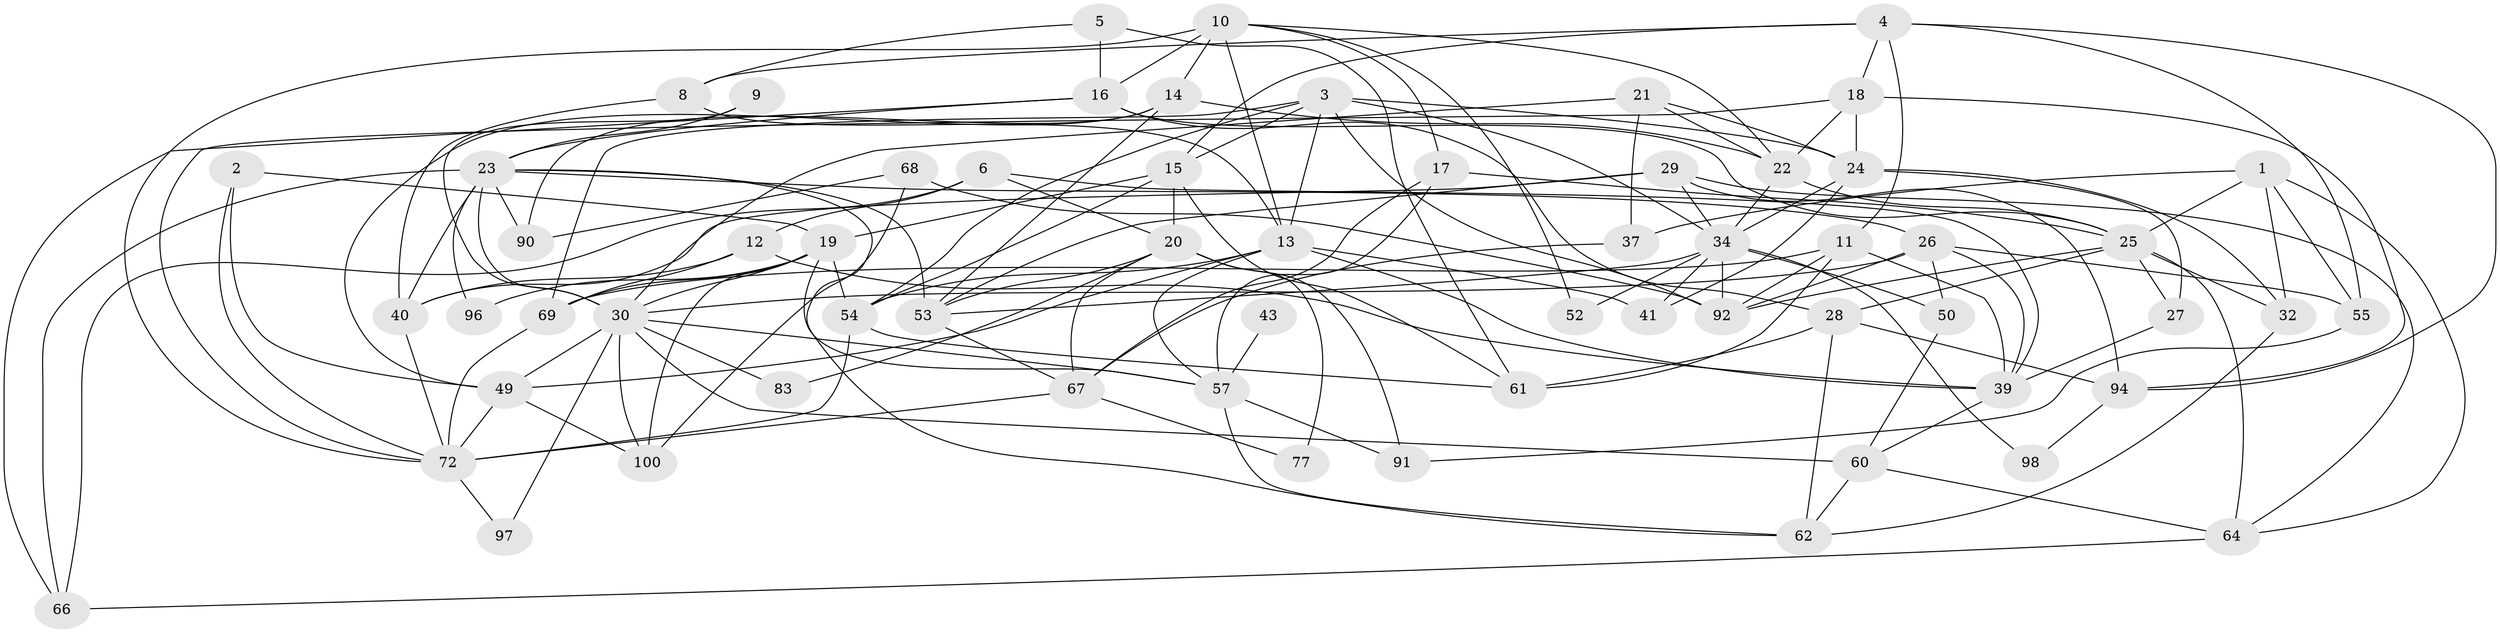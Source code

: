 // Generated by graph-tools (version 1.1) at 2025/24/03/03/25 07:24:03]
// undirected, 62 vertices, 155 edges
graph export_dot {
graph [start="1"]
  node [color=gray90,style=filled];
  1 [super="+35"];
  2;
  3 [super="+42"];
  4 [super="+58"];
  5;
  6 [super="+7"];
  8;
  9;
  10 [super="+31"];
  11 [super="+59"];
  12 [super="+85"];
  13 [super="+46"];
  14 [super="+38"];
  15 [super="+47"];
  16 [super="+48"];
  17;
  18 [super="+70"];
  19 [super="+80"];
  20 [super="+36"];
  21 [super="+78"];
  22 [super="+65"];
  23 [super="+84"];
  24 [super="+81"];
  25 [super="+51"];
  26 [super="+44"];
  27;
  28 [super="+71"];
  29 [super="+33"];
  30 [super="+56"];
  32;
  34 [super="+45"];
  37;
  39 [super="+74"];
  40 [super="+99"];
  41;
  43;
  49 [super="+88"];
  50;
  52;
  53 [super="+93"];
  54 [super="+87"];
  55 [super="+63"];
  57 [super="+82"];
  60 [super="+73"];
  61 [super="+75"];
  62 [super="+86"];
  64 [super="+95"];
  66;
  67 [super="+79"];
  68;
  69 [super="+76"];
  72 [super="+89"];
  77;
  83;
  90;
  91;
  92;
  94;
  96;
  97;
  98;
  100;
  1 -- 32;
  1 -- 64;
  1 -- 37;
  1 -- 25;
  1 -- 55;
  2 -- 49;
  2 -- 19;
  2 -- 72;
  3 -- 34;
  3 -- 69;
  3 -- 92;
  3 -- 13;
  3 -- 24;
  3 -- 54;
  3 -- 15;
  4 -- 94;
  4 -- 55;
  4 -- 8;
  4 -- 11 [weight=2];
  4 -- 15 [weight=2];
  4 -- 18;
  5 -- 8;
  5 -- 61;
  5 -- 16;
  6 -- 20;
  6 -- 66;
  6 -- 12;
  6 -- 39;
  8 -- 13;
  8 -- 40;
  9 -- 23;
  9 -- 30;
  10 -- 16 [weight=2];
  10 -- 13;
  10 -- 17;
  10 -- 52;
  10 -- 22;
  10 -- 14;
  10 -- 72;
  11 -- 92;
  11 -- 39;
  11 -- 69;
  11 -- 61;
  12 -- 69;
  12 -- 39;
  12 -- 40;
  13 -- 41;
  13 -- 54;
  13 -- 39;
  13 -- 57;
  13 -- 49;
  14 -- 22;
  14 -- 90;
  14 -- 53;
  14 -- 49;
  15 -- 54;
  15 -- 19;
  15 -- 20;
  15 -- 61;
  16 -- 23;
  16 -- 28;
  16 -- 66;
  16 -- 25;
  17 -- 25;
  17 -- 57;
  17 -- 67;
  18 -- 94;
  18 -- 24;
  18 -- 72;
  18 -- 22;
  19 -- 57;
  19 -- 69;
  19 -- 96;
  19 -- 100;
  19 -- 30;
  19 -- 54;
  20 -- 91;
  20 -- 83;
  20 -- 53;
  20 -- 77;
  20 -- 67;
  21 -- 30;
  21 -- 37;
  21 -- 24;
  21 -- 22;
  22 -- 34 [weight=2];
  22 -- 25;
  23 -- 30;
  23 -- 53;
  23 -- 96;
  23 -- 66;
  23 -- 90;
  23 -- 62;
  23 -- 26;
  23 -- 40;
  24 -- 32;
  24 -- 27;
  24 -- 41;
  24 -- 34;
  25 -- 92;
  25 -- 32;
  25 -- 64;
  25 -- 27;
  25 -- 28;
  26 -- 30;
  26 -- 55;
  26 -- 50;
  26 -- 39;
  26 -- 92;
  27 -- 39;
  28 -- 62;
  28 -- 61;
  28 -- 94;
  29 -- 64;
  29 -- 53;
  29 -- 34;
  29 -- 40 [weight=2];
  29 -- 94;
  30 -- 100;
  30 -- 49;
  30 -- 60;
  30 -- 83;
  30 -- 97;
  30 -- 57;
  32 -- 62;
  34 -- 98;
  34 -- 41;
  34 -- 50;
  34 -- 52;
  34 -- 53;
  34 -- 92;
  37 -- 67;
  39 -- 60;
  40 -- 72;
  43 -- 57 [weight=2];
  49 -- 72;
  49 -- 100;
  50 -- 60;
  53 -- 67;
  54 -- 72;
  54 -- 61;
  55 -- 91;
  57 -- 91;
  57 -- 62;
  60 -- 64;
  60 -- 62;
  64 -- 66;
  67 -- 72;
  67 -- 77;
  68 -- 100;
  68 -- 92;
  68 -- 90;
  69 -- 72;
  72 -- 97;
  94 -- 98;
}
